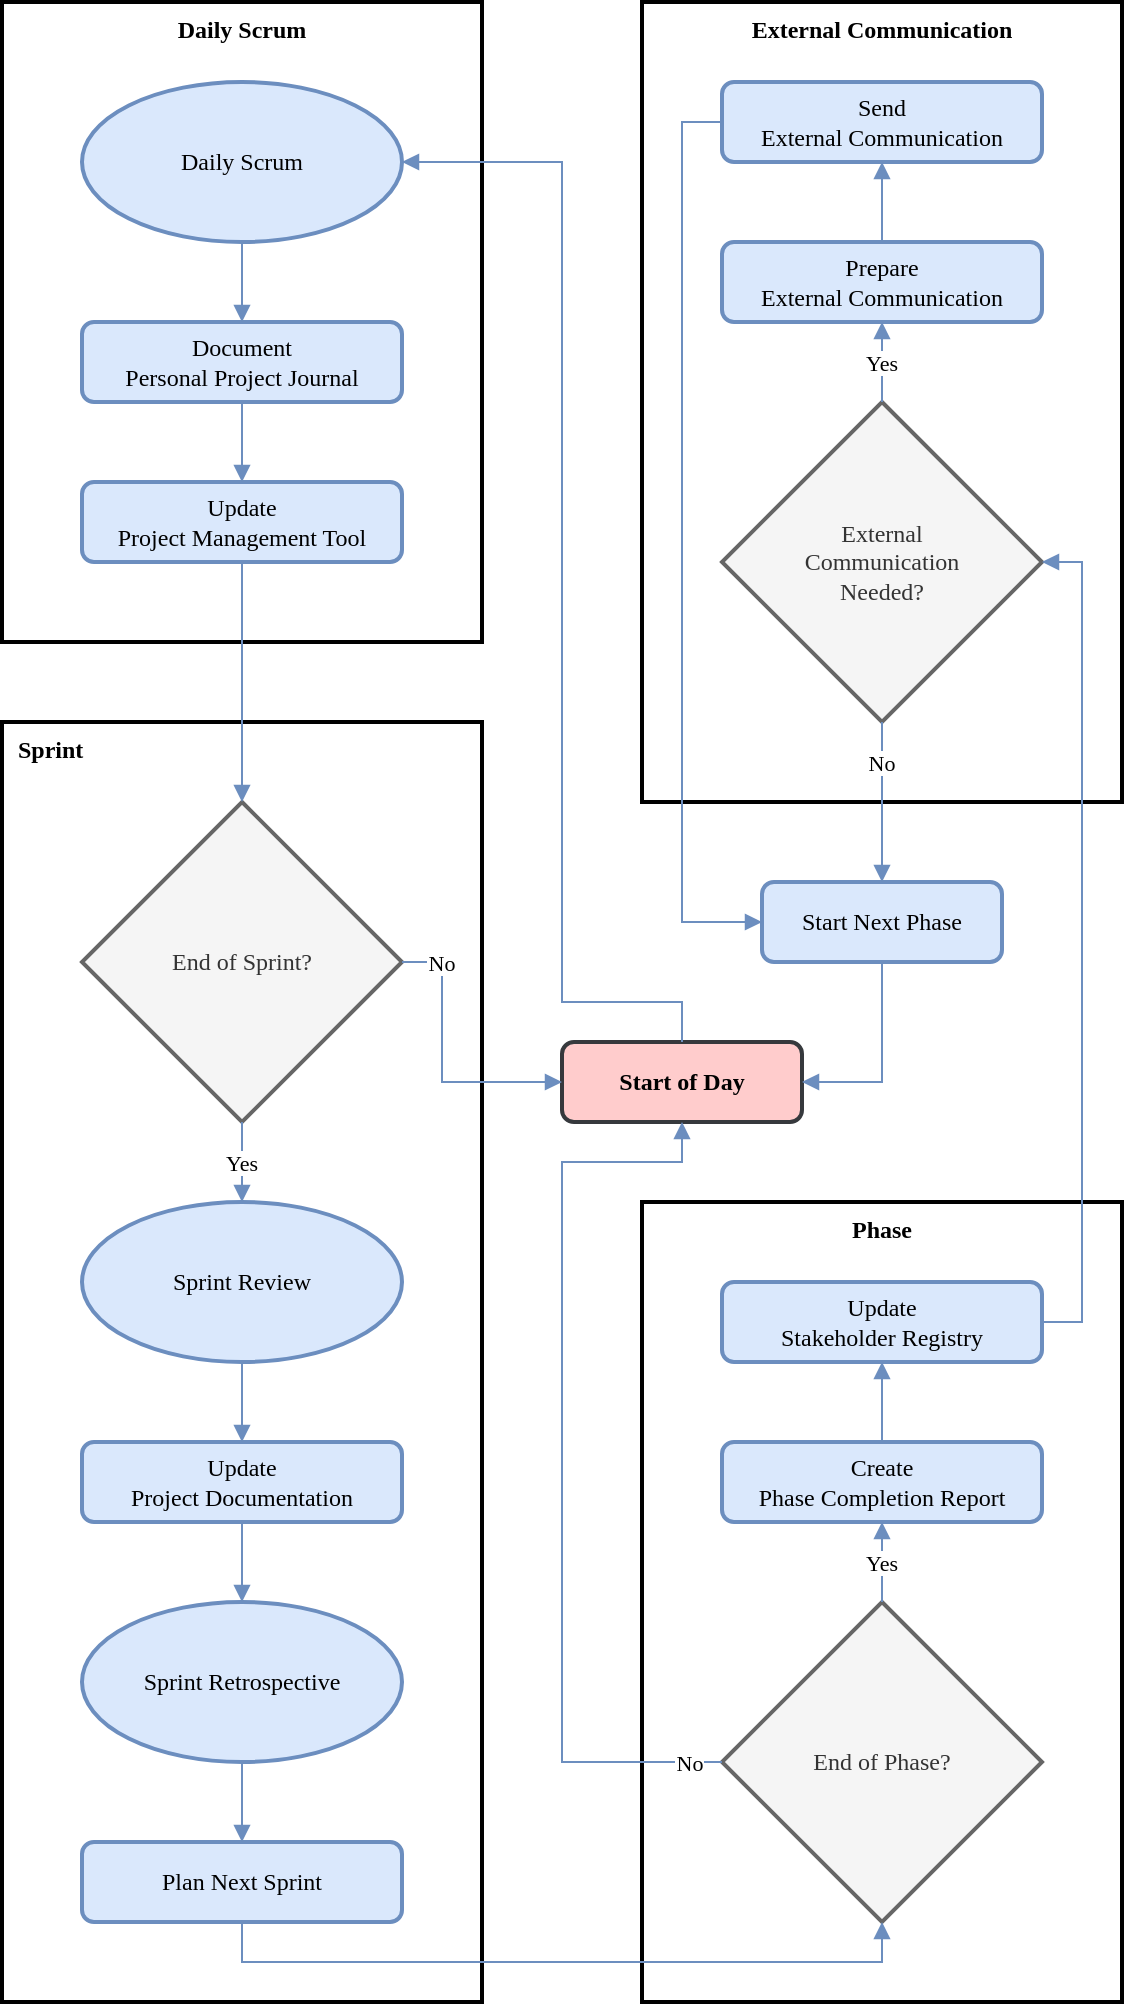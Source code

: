<mxfile version="24.6.4" type="device">
  <diagram id="C5RBs43oDa-KdzZeNtuy" name="Page-1">
    <mxGraphModel dx="2074" dy="1144" grid="1" gridSize="10" guides="1" tooltips="1" connect="1" arrows="1" fold="1" page="1" pageScale="1" pageWidth="827" pageHeight="1169" math="0" shadow="0">
      <root>
        <mxCell id="WIyWlLk6GJQsqaUBKTNV-0" />
        <mxCell id="WIyWlLk6GJQsqaUBKTNV-1" parent="WIyWlLk6GJQsqaUBKTNV-0" />
        <mxCell id="bQ3pLLVK7ml2nCBSoJDA-4" value="Phase" style="whiteSpace=wrap;strokeWidth=2;verticalAlign=top;fillColor=none;fontFamily=Verdana;rounded=0;fontStyle=1" vertex="1" parent="WIyWlLk6GJQsqaUBKTNV-1">
          <mxGeometry x="480" y="1320" width="240" height="400" as="geometry" />
        </mxCell>
        <mxCell id="bQ3pLLVK7ml2nCBSoJDA-14" value="Daily Scrum" style="whiteSpace=wrap;strokeWidth=2;verticalAlign=top;fillColor=none;fontFamily=Verdana;rounded=0;fontStyle=1" vertex="1" parent="WIyWlLk6GJQsqaUBKTNV-1">
          <mxGeometry x="160" y="720" width="240" height="320" as="geometry" />
        </mxCell>
        <mxCell id="bQ3pLLVK7ml2nCBSoJDA-8" value="  Sprint" style="strokeWidth=2;verticalAlign=top;fillColor=none;strokeColor=default;rounded=0;glass=0;fontFamily=Verdana;whiteSpace=wrap;textShadow=0;align=left;fontStyle=1" vertex="1" parent="WIyWlLk6GJQsqaUBKTNV-1">
          <mxGeometry x="160" y="1080" width="240" height="640" as="geometry" />
        </mxCell>
        <mxCell id="bQ3pLLVK7ml2nCBSoJDA-0" value="External Communication" style="whiteSpace=wrap;strokeWidth=2;verticalAlign=top;fillColor=none;fontFamily=Verdana;shadow=0;rounded=0;glass=0;fontStyle=1" vertex="1" parent="WIyWlLk6GJQsqaUBKTNV-1">
          <mxGeometry x="480" y="720" width="240" height="400" as="geometry" />
        </mxCell>
        <mxCell id="bQ3pLLVK7ml2nCBSoJDA-1" value="External &#xa;Communication &#xa;Needed?" style="rhombus;strokeWidth=2;whiteSpace=wrap;fillColor=#f5f5f5;strokeColor=#666666;fontColor=#333333;fontFamily=Verdana;" vertex="1" parent="WIyWlLk6GJQsqaUBKTNV-1">
          <mxGeometry x="520" y="920" width="160" height="160" as="geometry" />
        </mxCell>
        <mxCell id="bQ3pLLVK7ml2nCBSoJDA-2" value="Prepare &#xa;External Communication" style="whiteSpace=wrap;strokeWidth=2;fillColor=#dae8fc;strokeColor=#6c8ebf;rounded=1;fontFamily=Verdana;" vertex="1" parent="WIyWlLk6GJQsqaUBKTNV-1">
          <mxGeometry x="520" y="840" width="160" height="40" as="geometry" />
        </mxCell>
        <mxCell id="bQ3pLLVK7ml2nCBSoJDA-3" value="Send &#xa;External Communication" style="whiteSpace=wrap;strokeWidth=2;fillColor=#dae8fc;strokeColor=#6c8ebf;rounded=1;fontFamily=Verdana;" vertex="1" parent="WIyWlLk6GJQsqaUBKTNV-1">
          <mxGeometry x="520" y="760" width="160" height="40" as="geometry" />
        </mxCell>
        <mxCell id="bQ3pLLVK7ml2nCBSoJDA-5" value="End of Phase?" style="rhombus;strokeWidth=2;whiteSpace=wrap;fillColor=#f5f5f5;strokeColor=#666666;fontColor=#333333;fontFamily=Verdana;" vertex="1" parent="WIyWlLk6GJQsqaUBKTNV-1">
          <mxGeometry x="520" y="1520" width="160" height="160" as="geometry" />
        </mxCell>
        <mxCell id="bQ3pLLVK7ml2nCBSoJDA-6" value="Create&#xa;Phase Completion Report" style="whiteSpace=wrap;strokeWidth=2;fillColor=#dae8fc;strokeColor=#6c8ebf;rounded=1;fontFamily=Verdana;" vertex="1" parent="WIyWlLk6GJQsqaUBKTNV-1">
          <mxGeometry x="520" y="1440" width="160" height="40" as="geometry" />
        </mxCell>
        <mxCell id="bQ3pLLVK7ml2nCBSoJDA-7" value="Update &#xa;Stakeholder Registry" style="whiteSpace=wrap;strokeWidth=2;fillColor=#dae8fc;strokeColor=#6c8ebf;rounded=1;fontFamily=Verdana;" vertex="1" parent="WIyWlLk6GJQsqaUBKTNV-1">
          <mxGeometry x="520" y="1360" width="160" height="40" as="geometry" />
        </mxCell>
        <mxCell id="bQ3pLLVK7ml2nCBSoJDA-9" value="End of Sprint?" style="rhombus;strokeWidth=2;whiteSpace=wrap;fillColor=#f5f5f5;strokeColor=#666666;fontColor=#333333;fontFamily=Verdana;" vertex="1" parent="WIyWlLk6GJQsqaUBKTNV-1">
          <mxGeometry x="200" y="1120" width="160" height="160" as="geometry" />
        </mxCell>
        <mxCell id="bQ3pLLVK7ml2nCBSoJDA-11" value="Update&#xa;Project Documentation" style="whiteSpace=wrap;strokeWidth=2;fillColor=#dae8fc;strokeColor=#6c8ebf;rounded=1;fontFamily=Verdana;" vertex="1" parent="WIyWlLk6GJQsqaUBKTNV-1">
          <mxGeometry x="200" y="1440" width="160" height="40" as="geometry" />
        </mxCell>
        <mxCell id="bQ3pLLVK7ml2nCBSoJDA-13" value="Plan Next Sprint" style="whiteSpace=wrap;strokeWidth=2;fillColor=#dae8fc;strokeColor=#6c8ebf;rounded=1;fontFamily=Verdana;" vertex="1" parent="WIyWlLk6GJQsqaUBKTNV-1">
          <mxGeometry x="200" y="1640" width="160" height="40" as="geometry" />
        </mxCell>
        <mxCell id="bQ3pLLVK7ml2nCBSoJDA-16" value="Start of Day" style="whiteSpace=wrap;strokeWidth=2;fillColor=#ffcccc;strokeColor=#36393d;rounded=1;fontFamily=Verdana;fontStyle=1" vertex="1" parent="WIyWlLk6GJQsqaUBKTNV-1">
          <mxGeometry x="440" y="1240" width="120" height="40" as="geometry" />
        </mxCell>
        <mxCell id="bQ3pLLVK7ml2nCBSoJDA-17" value="Update &#xa;Project Management Tool" style="whiteSpace=wrap;strokeWidth=2;fillColor=#dae8fc;strokeColor=#6c8ebf;rounded=1;fontFamily=Verdana;" vertex="1" parent="WIyWlLk6GJQsqaUBKTNV-1">
          <mxGeometry x="200" y="960" width="160" height="40" as="geometry" />
        </mxCell>
        <mxCell id="bQ3pLLVK7ml2nCBSoJDA-18" value="Document&#xa;Personal Project Journal" style="whiteSpace=wrap;strokeWidth=2;fillColor=#dae8fc;strokeColor=#6c8ebf;rounded=1;fontFamily=Verdana;" vertex="1" parent="WIyWlLk6GJQsqaUBKTNV-1">
          <mxGeometry x="200" y="880" width="160" height="40" as="geometry" />
        </mxCell>
        <mxCell id="bQ3pLLVK7ml2nCBSoJDA-19" value="Start Next Phase" style="whiteSpace=wrap;strokeWidth=2;fillColor=#dae8fc;strokeColor=#6c8ebf;rounded=1;fontFamily=Verdana;" vertex="1" parent="WIyWlLk6GJQsqaUBKTNV-1">
          <mxGeometry x="540" y="1160" width="120" height="40" as="geometry" />
        </mxCell>
        <mxCell id="bQ3pLLVK7ml2nCBSoJDA-25" value="No" style="startArrow=none;endArrow=block;exitX=1;exitY=0.5;entryX=0;entryY=0.5;rounded=0;fillColor=#dae8fc;strokeColor=#6c8ebf;exitDx=0;exitDy=0;entryDx=0;entryDy=0;fontFamily=Verdana;edgeStyle=orthogonalEdgeStyle;" edge="1" parent="WIyWlLk6GJQsqaUBKTNV-1" source="bQ3pLLVK7ml2nCBSoJDA-9" target="bQ3pLLVK7ml2nCBSoJDA-16">
          <mxGeometry x="-0.714" relative="1" as="geometry">
            <Array as="points">
              <mxPoint x="380" y="1200" />
              <mxPoint x="380" y="1260" />
            </Array>
            <mxPoint as="offset" />
          </mxGeometry>
        </mxCell>
        <mxCell id="bQ3pLLVK7ml2nCBSoJDA-26" value="Yes" style="startArrow=none;endArrow=block;exitX=0.5;exitY=1;entryX=0.5;entryY=0;rounded=0;fillColor=#dae8fc;strokeColor=#6c8ebf;entryDx=0;entryDy=0;fontFamily=Verdana;" edge="1" parent="WIyWlLk6GJQsqaUBKTNV-1" source="bQ3pLLVK7ml2nCBSoJDA-9" target="bQ3pLLVK7ml2nCBSoJDA-52">
          <mxGeometry relative="1" as="geometry">
            <mxPoint x="280" y="1360" as="targetPoint" />
            <mxPoint as="offset" />
          </mxGeometry>
        </mxCell>
        <mxCell id="bQ3pLLVK7ml2nCBSoJDA-27" value="" style="curved=1;startArrow=none;endArrow=block;exitX=0.5;exitY=1;entryX=0.5;entryY=0;rounded=0;fillColor=#dae8fc;strokeColor=#6c8ebf;exitDx=0;exitDy=0;fontFamily=Verdana;" edge="1" parent="WIyWlLk6GJQsqaUBKTNV-1" source="bQ3pLLVK7ml2nCBSoJDA-52" target="bQ3pLLVK7ml2nCBSoJDA-11">
          <mxGeometry relative="1" as="geometry">
            <Array as="points" />
            <mxPoint x="280" y="1400" as="sourcePoint" />
          </mxGeometry>
        </mxCell>
        <mxCell id="bQ3pLLVK7ml2nCBSoJDA-28" value="" style="curved=1;startArrow=none;endArrow=block;exitX=0.5;exitY=1;entryX=0.5;entryY=0;rounded=0;fillColor=#dae8fc;strokeColor=#6c8ebf;entryDx=0;entryDy=0;exitDx=0;exitDy=0;fontFamily=Verdana;" edge="1" parent="WIyWlLk6GJQsqaUBKTNV-1" source="bQ3pLLVK7ml2nCBSoJDA-11" target="bQ3pLLVK7ml2nCBSoJDA-56">
          <mxGeometry relative="1" as="geometry">
            <Array as="points" />
          </mxGeometry>
        </mxCell>
        <mxCell id="bQ3pLLVK7ml2nCBSoJDA-30" value="" style="startArrow=none;endArrow=block;exitX=0.5;exitY=1;entryX=0.5;entryY=1;rounded=0;fillColor=#dae8fc;strokeColor=#6c8ebf;exitDx=0;exitDy=0;entryDx=0;entryDy=0;fontFamily=Verdana;edgeStyle=orthogonalEdgeStyle;" edge="1" parent="WIyWlLk6GJQsqaUBKTNV-1" source="bQ3pLLVK7ml2nCBSoJDA-13" target="bQ3pLLVK7ml2nCBSoJDA-5">
          <mxGeometry relative="1" as="geometry">
            <Array as="points">
              <mxPoint x="280" y="1700" />
              <mxPoint x="600" y="1700" />
            </Array>
          </mxGeometry>
        </mxCell>
        <mxCell id="bQ3pLLVK7ml2nCBSoJDA-31" value="No" style="startArrow=none;endArrow=block;exitX=0;exitY=0.5;rounded=0;fillColor=#dae8fc;strokeColor=#6c8ebf;exitDx=0;exitDy=0;entryX=0.5;entryY=1;entryDx=0;entryDy=0;fontFamily=Verdana;edgeStyle=orthogonalEdgeStyle;" edge="1" parent="WIyWlLk6GJQsqaUBKTNV-1" source="bQ3pLLVK7ml2nCBSoJDA-5" target="bQ3pLLVK7ml2nCBSoJDA-16">
          <mxGeometry x="-0.93" relative="1" as="geometry">
            <Array as="points">
              <mxPoint x="440" y="1600" />
              <mxPoint x="440" y="1300" />
              <mxPoint x="500" y="1300" />
            </Array>
            <mxPoint x="680" y="1060" as="targetPoint" />
            <mxPoint as="offset" />
          </mxGeometry>
        </mxCell>
        <mxCell id="bQ3pLLVK7ml2nCBSoJDA-32" value="Yes" style="startArrow=none;endArrow=block;exitX=0.5;exitY=0;rounded=0;fillColor=#dae8fc;strokeColor=#6c8ebf;exitDx=0;exitDy=0;entryX=0.5;entryY=1;entryDx=0;entryDy=0;edgeStyle=orthogonalEdgeStyle;fontFamily=Verdana;" edge="1" parent="WIyWlLk6GJQsqaUBKTNV-1" source="bQ3pLLVK7ml2nCBSoJDA-5" target="bQ3pLLVK7ml2nCBSoJDA-6">
          <mxGeometry relative="1" as="geometry">
            <mxPoint x="910" y="1170" as="targetPoint" />
            <mxPoint as="offset" />
          </mxGeometry>
        </mxCell>
        <mxCell id="bQ3pLLVK7ml2nCBSoJDA-33" value="" style="startArrow=none;endArrow=block;exitX=0.5;exitY=0;entryX=0.5;entryY=1;rounded=0;fillColor=#dae8fc;strokeColor=#6c8ebf;exitDx=0;exitDy=0;entryDx=0;entryDy=0;fontFamily=Verdana;" edge="1" parent="WIyWlLk6GJQsqaUBKTNV-1" source="bQ3pLLVK7ml2nCBSoJDA-6" target="bQ3pLLVK7ml2nCBSoJDA-7">
          <mxGeometry relative="1" as="geometry" />
        </mxCell>
        <mxCell id="bQ3pLLVK7ml2nCBSoJDA-34" value="" style="startArrow=none;endArrow=block;exitX=1;exitY=0.5;entryX=1;entryY=0.5;rounded=0;fillColor=#dae8fc;strokeColor=#6c8ebf;exitDx=0;exitDy=0;edgeStyle=orthogonalEdgeStyle;entryDx=0;entryDy=0;fontFamily=Verdana;" edge="1" parent="WIyWlLk6GJQsqaUBKTNV-1" source="bQ3pLLVK7ml2nCBSoJDA-7" target="bQ3pLLVK7ml2nCBSoJDA-1">
          <mxGeometry relative="1" as="geometry">
            <Array as="points">
              <mxPoint x="700" y="1380" />
              <mxPoint x="700" y="1000" />
            </Array>
          </mxGeometry>
        </mxCell>
        <mxCell id="bQ3pLLVK7ml2nCBSoJDA-35" value="No" style="startArrow=none;endArrow=block;exitX=0.5;exitY=1;entryX=0.5;entryY=0;rounded=0;fillColor=#dae8fc;strokeColor=#6c8ebf;exitDx=0;exitDy=0;entryDx=0;entryDy=0;fontFamily=Verdana;" edge="1" parent="WIyWlLk6GJQsqaUBKTNV-1" source="bQ3pLLVK7ml2nCBSoJDA-1" target="bQ3pLLVK7ml2nCBSoJDA-19">
          <mxGeometry x="-0.5" relative="1" as="geometry">
            <mxPoint as="offset" />
          </mxGeometry>
        </mxCell>
        <mxCell id="bQ3pLLVK7ml2nCBSoJDA-36" value="Yes" style="startArrow=none;endArrow=block;exitX=0.5;exitY=0;entryX=0.5;entryY=1;rounded=0;fillColor=#dae8fc;strokeColor=#6c8ebf;exitDx=0;exitDy=0;entryDx=0;entryDy=0;fontFamily=Verdana;" edge="1" parent="WIyWlLk6GJQsqaUBKTNV-1" source="bQ3pLLVK7ml2nCBSoJDA-1" target="bQ3pLLVK7ml2nCBSoJDA-2">
          <mxGeometry relative="1" as="geometry">
            <mxPoint as="offset" />
          </mxGeometry>
        </mxCell>
        <mxCell id="bQ3pLLVK7ml2nCBSoJDA-38" value="" style="startArrow=none;endArrow=block;exitX=0;exitY=0.5;entryX=0;entryY=0.5;rounded=0;fillColor=#dae8fc;strokeColor=#6c8ebf;entryDx=0;entryDy=0;exitDx=0;exitDy=0;edgeStyle=orthogonalEdgeStyle;fontFamily=Verdana;" edge="1" parent="WIyWlLk6GJQsqaUBKTNV-1" source="bQ3pLLVK7ml2nCBSoJDA-3" target="bQ3pLLVK7ml2nCBSoJDA-19">
          <mxGeometry relative="1" as="geometry">
            <Array as="points">
              <mxPoint x="500" y="780" />
              <mxPoint x="500" y="1180" />
            </Array>
            <mxPoint x="540" y="780" as="sourcePoint" />
            <mxPoint x="560" y="1180" as="targetPoint" />
          </mxGeometry>
        </mxCell>
        <mxCell id="bQ3pLLVK7ml2nCBSoJDA-39" value="" style="startArrow=none;endArrow=block;exitX=0.5;exitY=1;rounded=0;fillColor=#dae8fc;strokeColor=#6c8ebf;exitDx=0;exitDy=0;entryX=1;entryY=0.5;entryDx=0;entryDy=0;edgeStyle=orthogonalEdgeStyle;fontFamily=Verdana;" edge="1" parent="WIyWlLk6GJQsqaUBKTNV-1" source="bQ3pLLVK7ml2nCBSoJDA-19" target="bQ3pLLVK7ml2nCBSoJDA-16">
          <mxGeometry relative="1" as="geometry">
            <mxPoint x="480" y="900" as="targetPoint" />
          </mxGeometry>
        </mxCell>
        <mxCell id="bQ3pLLVK7ml2nCBSoJDA-51" value="Daily Scrum" style="ellipse;whiteSpace=wrap;html=1;strokeColor=#6c8ebf;fillColor=#dae8fc;strokeWidth=2;fontFamily=Verdana;" vertex="1" parent="WIyWlLk6GJQsqaUBKTNV-1">
          <mxGeometry x="200" y="760" width="160" height="80" as="geometry" />
        </mxCell>
        <mxCell id="bQ3pLLVK7ml2nCBSoJDA-52" value="Sprint Review" style="ellipse;whiteSpace=wrap;html=1;strokeColor=#6c8ebf;fillColor=#dae8fc;strokeWidth=2;fontFamily=Verdana;" vertex="1" parent="WIyWlLk6GJQsqaUBKTNV-1">
          <mxGeometry x="200" y="1320" width="160" height="80" as="geometry" />
        </mxCell>
        <mxCell id="bQ3pLLVK7ml2nCBSoJDA-53" value="" style="edgeStyle=none;orthogonalLoop=1;jettySize=auto;html=1;rounded=0;strokeColor=#6c8ebf;fontColor=default;entryX=0.5;entryY=0;entryDx=0;entryDy=0;exitX=0.5;exitY=1;exitDx=0;exitDy=0;align=center;verticalAlign=middle;fontFamily=Verdana;fontSize=11;labelBackgroundColor=default;startArrow=none;endArrow=block;fillColor=#dae8fc;" edge="1" parent="WIyWlLk6GJQsqaUBKTNV-1" source="bQ3pLLVK7ml2nCBSoJDA-51" target="bQ3pLLVK7ml2nCBSoJDA-18">
          <mxGeometry width="80" relative="1" as="geometry">
            <mxPoint x="400" y="810" as="sourcePoint" />
            <mxPoint x="480" y="810" as="targetPoint" />
            <Array as="points" />
          </mxGeometry>
        </mxCell>
        <mxCell id="bQ3pLLVK7ml2nCBSoJDA-54" value="" style="edgeStyle=none;orthogonalLoop=1;jettySize=auto;html=1;rounded=0;strokeColor=#6c8ebf;fontColor=default;entryX=0.5;entryY=0;entryDx=0;entryDy=0;exitX=0.5;exitY=1;exitDx=0;exitDy=0;align=center;verticalAlign=middle;fontFamily=Verdana;fontSize=11;labelBackgroundColor=default;startArrow=none;endArrow=block;fillColor=#dae8fc;" edge="1" parent="WIyWlLk6GJQsqaUBKTNV-1" source="bQ3pLLVK7ml2nCBSoJDA-18" target="bQ3pLLVK7ml2nCBSoJDA-17">
          <mxGeometry width="80" relative="1" as="geometry">
            <mxPoint x="410" y="910" as="sourcePoint" />
            <mxPoint x="490" y="910" as="targetPoint" />
            <Array as="points" />
          </mxGeometry>
        </mxCell>
        <mxCell id="bQ3pLLVK7ml2nCBSoJDA-55" value="" style="edgeStyle=none;orthogonalLoop=1;jettySize=auto;html=1;rounded=0;strokeColor=#6c8ebf;fontColor=default;entryX=0.5;entryY=0;entryDx=0;entryDy=0;exitX=0.5;exitY=1;exitDx=0;exitDy=0;align=center;verticalAlign=middle;fontFamily=Verdana;fontSize=11;labelBackgroundColor=default;startArrow=none;endArrow=block;fillColor=#dae8fc;" edge="1" parent="WIyWlLk6GJQsqaUBKTNV-1" source="bQ3pLLVK7ml2nCBSoJDA-17" target="bQ3pLLVK7ml2nCBSoJDA-9">
          <mxGeometry width="80" relative="1" as="geometry">
            <mxPoint x="110" y="990" as="sourcePoint" />
            <mxPoint x="190" y="990" as="targetPoint" />
            <Array as="points" />
          </mxGeometry>
        </mxCell>
        <mxCell id="bQ3pLLVK7ml2nCBSoJDA-56" value="Sprint Retrospective" style="ellipse;whiteSpace=wrap;html=1;strokeColor=#6c8ebf;fillColor=#dae8fc;strokeWidth=2;fontFamily=Verdana;" vertex="1" parent="WIyWlLk6GJQsqaUBKTNV-1">
          <mxGeometry x="200" y="1520" width="160" height="80" as="geometry" />
        </mxCell>
        <mxCell id="bQ3pLLVK7ml2nCBSoJDA-57" value="" style="orthogonalLoop=1;jettySize=auto;html=1;rounded=0;strokeColor=#6c8ebf;fontColor=default;exitX=0.5;exitY=1;exitDx=0;exitDy=0;align=center;verticalAlign=middle;fontFamily=Verdana;fontSize=11;labelBackgroundColor=default;startArrow=none;endArrow=block;fillColor=#dae8fc;entryX=0.5;entryY=0;entryDx=0;entryDy=0;" edge="1" parent="WIyWlLk6GJQsqaUBKTNV-1" source="bQ3pLLVK7ml2nCBSoJDA-56" target="bQ3pLLVK7ml2nCBSoJDA-13">
          <mxGeometry width="80" relative="1" as="geometry">
            <mxPoint x="640" y="1410" as="sourcePoint" />
            <mxPoint x="480" y="1540" as="targetPoint" />
          </mxGeometry>
        </mxCell>
        <mxCell id="bQ3pLLVK7ml2nCBSoJDA-59" value="" style="edgeStyle=none;orthogonalLoop=1;jettySize=auto;html=1;rounded=0;strokeColor=#6c8ebf;fontColor=default;exitX=0.5;exitY=0;exitDx=0;exitDy=0;entryX=0.5;entryY=1;entryDx=0;entryDy=0;align=center;verticalAlign=middle;fontFamily=Verdana;fontSize=11;labelBackgroundColor=default;startArrow=none;endArrow=block;fillColor=#dae8fc;" edge="1" parent="WIyWlLk6GJQsqaUBKTNV-1" source="bQ3pLLVK7ml2nCBSoJDA-2" target="bQ3pLLVK7ml2nCBSoJDA-3">
          <mxGeometry width="80" relative="1" as="geometry">
            <mxPoint x="780" y="820" as="sourcePoint" />
            <mxPoint x="860" y="820" as="targetPoint" />
            <Array as="points" />
          </mxGeometry>
        </mxCell>
        <mxCell id="bQ3pLLVK7ml2nCBSoJDA-60" value="" style="edgeStyle=orthogonalEdgeStyle;orthogonalLoop=1;jettySize=auto;html=1;rounded=0;strokeColor=#6c8ebf;fontColor=default;exitX=0.5;exitY=0;exitDx=0;exitDy=0;entryX=1;entryY=0.5;entryDx=0;entryDy=0;align=center;verticalAlign=middle;fontFamily=Helvetica;fontSize=11;labelBackgroundColor=default;startArrow=none;endArrow=block;fillColor=#dae8fc;" edge="1" parent="WIyWlLk6GJQsqaUBKTNV-1" source="bQ3pLLVK7ml2nCBSoJDA-16" target="bQ3pLLVK7ml2nCBSoJDA-51">
          <mxGeometry width="80" relative="1" as="geometry">
            <mxPoint x="460" y="960" as="sourcePoint" />
            <mxPoint x="540" y="960" as="targetPoint" />
            <Array as="points">
              <mxPoint x="500" y="1220" />
              <mxPoint x="440" y="1220" />
              <mxPoint x="440" y="800" />
            </Array>
          </mxGeometry>
        </mxCell>
      </root>
    </mxGraphModel>
  </diagram>
</mxfile>
